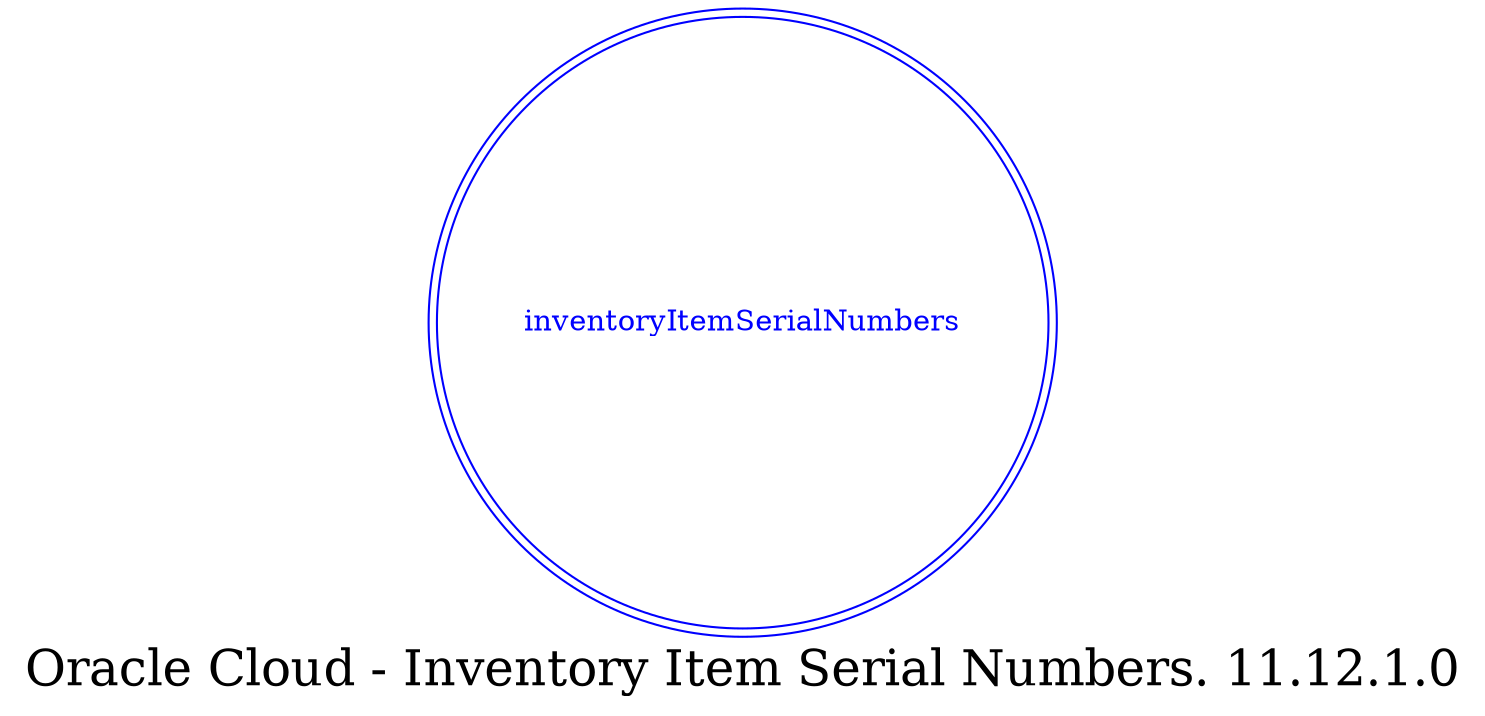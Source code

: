 digraph LexiconGraph {
graph[label="Oracle Cloud - Inventory Item Serial Numbers. 11.12.1.0", fontsize=24]
splines=true
"inventoryItemSerialNumbers" [color=blue, fontcolor=blue, shape=doublecircle]
}
